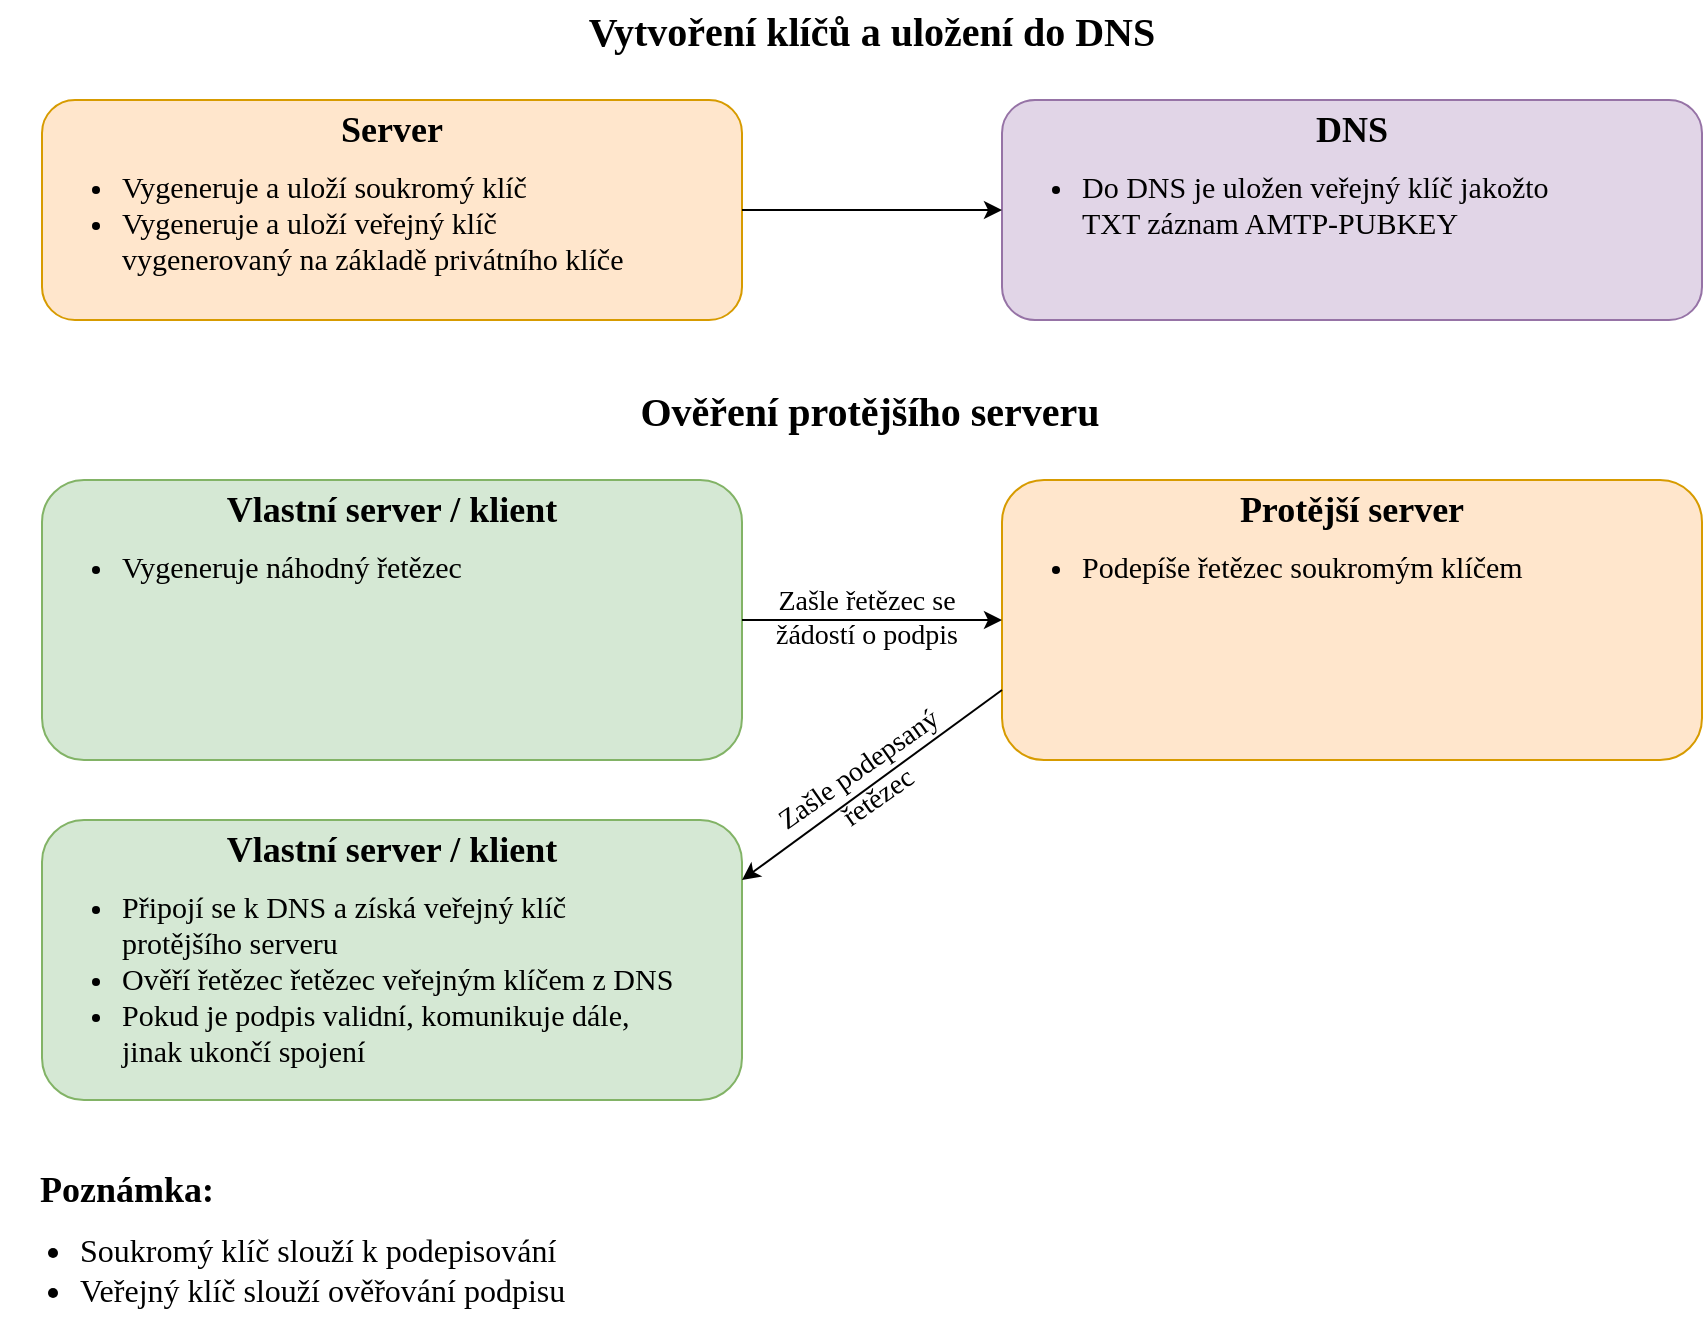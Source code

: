 <mxfile version="24.2.5" type="device">
  <diagram name="Stránka-1" id="toOVd7-JZ7SLgHdmARIT">
    <mxGraphModel dx="2059" dy="1044" grid="1" gridSize="10" guides="1" tooltips="1" connect="1" arrows="1" fold="1" page="1" pageScale="1" pageWidth="827" pageHeight="1169" math="0" shadow="0">
      <root>
        <mxCell id="0" />
        <mxCell id="1" parent="0" />
        <mxCell id="jIflx6HBgD9O2iB-TuAb-1" value="&lt;div style=&quot;font-size: 15px;&quot;&gt;&lt;ul&gt;&lt;li&gt;&lt;font style=&quot;font-size: 15px;&quot;&gt;Vygeneruje a uloží soukromý klíč&lt;/font&gt;&lt;/li&gt;&lt;li&gt;&lt;font style=&quot;font-size: 15px;&quot;&gt;Vygeneruje a uloží veřejný klíč&lt;br&gt;vygenerovaný na základě privátního klíče&lt;br&gt;&lt;/font&gt;&lt;/li&gt;&lt;/ul&gt;&lt;/div&gt;" style="rounded=1;whiteSpace=wrap;html=1;verticalAlign=top;fontFamily=Ubuntu;fontSource=https%3A%2F%2Ffonts.googleapis.com%2Fcss%3Ffamily%3DUbuntu;spacing=0;align=left;labelPosition=center;verticalLabelPosition=middle;spacingLeft=0;spacingBottom=0;fillColor=#ffe6cc;strokeColor=#d79b00;spacingTop=15;" parent="1" vertex="1">
          <mxGeometry y="50" width="350" height="110" as="geometry" />
        </mxCell>
        <mxCell id="jIflx6HBgD9O2iB-TuAb-3" value="Server" style="text;html=1;align=center;verticalAlign=middle;whiteSpace=wrap;rounded=0;fontStyle=1;fontSize=18;fontFamily=Ubuntu;fontSource=https%3A%2F%2Ffonts.googleapis.com%2Fcss%3Ffamily%3DUbuntu;" parent="1" vertex="1">
          <mxGeometry y="50" width="350" height="30" as="geometry" />
        </mxCell>
        <mxCell id="jIflx6HBgD9O2iB-TuAb-6" value="&lt;div style=&quot;font-size: 15px;&quot;&gt;&lt;ul&gt;&lt;li&gt;Do DNS je uložen veřejný klíč jakožto&lt;br&gt;TXT záznam AMTP-PUBKEY&lt;br&gt;&lt;/li&gt;&lt;/ul&gt;&lt;/div&gt;" style="rounded=1;whiteSpace=wrap;html=1;verticalAlign=top;fontFamily=Ubuntu;fontSource=https%3A%2F%2Ffonts.googleapis.com%2Fcss%3Ffamily%3DUbuntu;spacing=0;align=left;labelPosition=center;verticalLabelPosition=middle;spacingLeft=0;spacingBottom=0;fillColor=#e1d5e7;strokeColor=#9673a6;spacingTop=15;" parent="1" vertex="1">
          <mxGeometry x="480" y="50" width="350" height="110" as="geometry" />
        </mxCell>
        <mxCell id="jIflx6HBgD9O2iB-TuAb-7" value="DNS" style="text;html=1;align=center;verticalAlign=middle;whiteSpace=wrap;rounded=0;fontStyle=1;fontSize=18;fontFamily=Ubuntu;fontSource=https%3A%2F%2Ffonts.googleapis.com%2Fcss%3Ffamily%3DUbuntu;" parent="1" vertex="1">
          <mxGeometry x="480" y="50" width="350" height="30" as="geometry" />
        </mxCell>
        <mxCell id="jIflx6HBgD9O2iB-TuAb-8" value="" style="endArrow=classic;html=1;rounded=0;exitX=1;exitY=0.5;exitDx=0;exitDy=0;entryX=0;entryY=0.5;entryDx=0;entryDy=0;fontFamily=Ubuntu;fontSource=https%3A%2F%2Ffonts.googleapis.com%2Fcss%3Ffamily%3DUbuntu;" parent="1" source="jIflx6HBgD9O2iB-TuAb-1" target="jIflx6HBgD9O2iB-TuAb-6" edge="1">
          <mxGeometry width="50" height="50" relative="1" as="geometry">
            <mxPoint x="350" y="460" as="sourcePoint" />
            <mxPoint x="400" y="410" as="targetPoint" />
          </mxGeometry>
        </mxCell>
        <mxCell id="5YB8qFmiyGmd4muCcbbY-2" value="Vytvoření klíčů a uložení do DNS" style="text;html=1;align=center;verticalAlign=middle;whiteSpace=wrap;rounded=0;fontFamily=Ubuntu;fontSource=https%3A%2F%2Ffonts.googleapis.com%2Fcss%3Ffamily%3DUbuntu;fontStyle=1;fontSize=20;spacing=0;" parent="1" vertex="1">
          <mxGeometry width="830" height="30" as="geometry" />
        </mxCell>
        <mxCell id="5YB8qFmiyGmd4muCcbbY-10" value="&lt;div style=&quot;font-size: 15px;&quot;&gt;&lt;ul&gt;&lt;li&gt;Vygeneruje náhodný řetězec&lt;br&gt;&lt;/li&gt;&lt;/ul&gt;&lt;/div&gt;" style="rounded=1;whiteSpace=wrap;html=1;verticalAlign=top;fontFamily=Ubuntu;fontSource=https%3A%2F%2Ffonts.googleapis.com%2Fcss%3Ffamily%3DUbuntu;spacing=0;align=left;labelPosition=center;verticalLabelPosition=middle;spacingLeft=0;spacingBottom=0;fillColor=#d5e8d4;strokeColor=#82b366;spacingTop=15;" parent="1" vertex="1">
          <mxGeometry y="240" width="350" height="140" as="geometry" />
        </mxCell>
        <mxCell id="5YB8qFmiyGmd4muCcbbY-11" value="Vlastní server / klient" style="text;html=1;align=center;verticalAlign=middle;whiteSpace=wrap;rounded=0;fontStyle=1;fontSize=18;fontFamily=Ubuntu;fontSource=https%3A%2F%2Ffonts.googleapis.com%2Fcss%3Ffamily%3DUbuntu;" parent="1" vertex="1">
          <mxGeometry y="240" width="350" height="30" as="geometry" />
        </mxCell>
        <mxCell id="5YB8qFmiyGmd4muCcbbY-12" value="&lt;div style=&quot;font-size: 15px;&quot;&gt;&lt;ul&gt;&lt;li&gt;Podepíše řetězec soukromým klíčem&lt;br&gt;&lt;/li&gt;&lt;/ul&gt;&lt;/div&gt;" style="rounded=1;whiteSpace=wrap;html=1;verticalAlign=top;fontFamily=Ubuntu;fontSource=https%3A%2F%2Ffonts.googleapis.com%2Fcss%3Ffamily%3DUbuntu;spacing=0;align=left;labelPosition=center;verticalLabelPosition=middle;spacingLeft=0;spacingBottom=0;fillColor=#ffe6cc;strokeColor=#d79b00;spacingTop=15;" parent="1" vertex="1">
          <mxGeometry x="480" y="240" width="350" height="140" as="geometry" />
        </mxCell>
        <mxCell id="5YB8qFmiyGmd4muCcbbY-13" value="Protější server" style="text;html=1;align=center;verticalAlign=middle;whiteSpace=wrap;rounded=0;fontStyle=1;fontSize=18;fontFamily=Ubuntu;fontSource=https%3A%2F%2Ffonts.googleapis.com%2Fcss%3Ffamily%3DUbuntu;" parent="1" vertex="1">
          <mxGeometry x="480" y="240" width="350" height="30" as="geometry" />
        </mxCell>
        <mxCell id="5YB8qFmiyGmd4muCcbbY-14" value="" style="endArrow=classic;html=1;rounded=0;exitX=1;exitY=0.5;exitDx=0;exitDy=0;entryX=0;entryY=0.5;entryDx=0;entryDy=0;fontFamily=Ubuntu;fontSource=https%3A%2F%2Ffonts.googleapis.com%2Fcss%3Ffamily%3DUbuntu;" parent="1" source="5YB8qFmiyGmd4muCcbbY-10" target="5YB8qFmiyGmd4muCcbbY-12" edge="1">
          <mxGeometry width="50" height="50" relative="1" as="geometry">
            <mxPoint x="350" y="650" as="sourcePoint" />
            <mxPoint x="400" y="600" as="targetPoint" />
          </mxGeometry>
        </mxCell>
        <mxCell id="5YB8qFmiyGmd4muCcbbY-22" value="&lt;div style=&quot;font-size: 14px;&quot;&gt;Zašle řetězec se&lt;br&gt;žádostí o podpis&lt;br style=&quot;font-size: 14px;&quot;&gt;&lt;/div&gt;" style="edgeLabel;html=1;align=center;verticalAlign=middle;resizable=0;points=[];fontSize=14;spacingTop=-6;labelBackgroundColor=none;spacing=0;fontFamily=Ubuntu;fontSource=https%3A%2F%2Ffonts.googleapis.com%2Fcss%3Ffamily%3DUbuntu;" parent="5YB8qFmiyGmd4muCcbbY-14" vertex="1" connectable="0">
          <mxGeometry x="-0.046" y="-2" relative="1" as="geometry">
            <mxPoint as="offset" />
          </mxGeometry>
        </mxCell>
        <mxCell id="5YB8qFmiyGmd4muCcbbY-16" value="Poznámka:" style="text;html=1;align=left;verticalAlign=middle;whiteSpace=wrap;rounded=0;fontFamily=Ubuntu;fontSource=https%3A%2F%2Ffonts.googleapis.com%2Fcss%3Ffamily%3DUbuntu;fontStyle=1;fontSize=18;" parent="1" vertex="1">
          <mxGeometry x="-3" y="580" width="830" height="30" as="geometry" />
        </mxCell>
        <mxCell id="5YB8qFmiyGmd4muCcbbY-20" value="&lt;div style=&quot;font-size: 15px;&quot;&gt;&lt;ul&gt;&lt;li&gt;Připojí se k DNS a získá veřejný klíč&lt;br&gt;protějšího serveru&lt;br&gt;&lt;/li&gt;&lt;li&gt;Ověří řetězec řetězec veřejným klíčem z DNS&lt;/li&gt;&lt;li&gt;Pokud je podpis validní, komunikuje dále,&lt;br&gt;jinak ukončí spojení&lt;br&gt;&lt;/li&gt;&lt;/ul&gt;&lt;/div&gt;" style="rounded=1;whiteSpace=wrap;html=1;verticalAlign=top;fontFamily=Ubuntu;fontSource=https%3A%2F%2Ffonts.googleapis.com%2Fcss%3Ffamily%3DUbuntu;spacing=0;align=left;labelPosition=center;verticalLabelPosition=middle;spacingLeft=0;spacingBottom=0;fillColor=#d5e8d4;strokeColor=#82b366;spacingTop=15;" parent="1" vertex="1">
          <mxGeometry y="410" width="350" height="140" as="geometry" />
        </mxCell>
        <mxCell id="5YB8qFmiyGmd4muCcbbY-21" value="Vlastní server / klient" style="text;html=1;align=center;verticalAlign=middle;whiteSpace=wrap;rounded=0;fontStyle=1;fontSize=18;fontFamily=Ubuntu;fontSource=https%3A%2F%2Ffonts.googleapis.com%2Fcss%3Ffamily%3DUbuntu;" parent="1" vertex="1">
          <mxGeometry y="410" width="350" height="30" as="geometry" />
        </mxCell>
        <mxCell id="5YB8qFmiyGmd4muCcbbY-23" value="" style="endArrow=classic;html=1;rounded=0;exitX=0;exitY=0.75;exitDx=0;exitDy=0;entryX=1;entryY=1;entryDx=0;entryDy=0;spacingTop=0;spacingBottom=0;labelBackgroundColor=default;" parent="1" source="5YB8qFmiyGmd4muCcbbY-12" target="5YB8qFmiyGmd4muCcbbY-21" edge="1">
          <mxGeometry width="50" height="50" relative="1" as="geometry">
            <mxPoint x="350" y="380" as="sourcePoint" />
            <mxPoint x="400" y="330" as="targetPoint" />
          </mxGeometry>
        </mxCell>
        <mxCell id="5YB8qFmiyGmd4muCcbbY-24" value="&lt;div style=&quot;font-size: 14px;&quot;&gt;&lt;font style=&quot;font-size: 14px;&quot;&gt;Zašle podepsaný&lt;br style=&quot;font-size: 14px;&quot;&gt;&lt;/font&gt;&lt;/div&gt;&lt;div style=&quot;font-size: 14px;&quot;&gt;&lt;font style=&quot;font-size: 14px;&quot;&gt;řetězec&lt;/font&gt;&lt;/div&gt;" style="edgeLabel;html=1;align=center;verticalAlign=middle;resizable=0;points=[];labelBackgroundColor=none;spacingTop=-8;spacingLeft=28;fontFamily=Ubuntu;fontSource=https%3A%2F%2Ffonts.googleapis.com%2Fcss%3Ffamily%3DUbuntu;rotation=-35;fontSize=14;" parent="5YB8qFmiyGmd4muCcbbY-23" vertex="1" connectable="0">
          <mxGeometry x="0.195" y="1" relative="1" as="geometry">
            <mxPoint y="1" as="offset" />
          </mxGeometry>
        </mxCell>
        <mxCell id="5YB8qFmiyGmd4muCcbbY-31" value="Ověření protějšího serveru" style="text;html=1;align=center;verticalAlign=middle;whiteSpace=wrap;rounded=0;fontFamily=Ubuntu;fontSource=https%3A%2F%2Ffonts.googleapis.com%2Fcss%3Ffamily%3DUbuntu;fontStyle=1;fontSize=20;spacing=0;" parent="1" vertex="1">
          <mxGeometry x="-1" y="190" width="830" height="30" as="geometry" />
        </mxCell>
        <mxCell id="5YB8qFmiyGmd4muCcbbY-32" value="&lt;ul&gt;&lt;li&gt;Soukromý klíč slouží k podepisování&lt;/li&gt;&lt;li&gt;Veřejný klíč slouží ověřování podpisu&lt;br&gt;&lt;/li&gt;&lt;/ul&gt;" style="text;html=1;align=left;verticalAlign=middle;whiteSpace=wrap;rounded=0;fontFamily=Ubuntu;fontSource=https%3A%2F%2Ffonts.googleapis.com%2Fcss%3Ffamily%3DUbuntu;fontStyle=0;fontSize=16;spacing=-18;spacingRight=0;" parent="1" vertex="1">
          <mxGeometry x="-3" y="620" width="830" height="30" as="geometry" />
        </mxCell>
      </root>
    </mxGraphModel>
  </diagram>
</mxfile>
